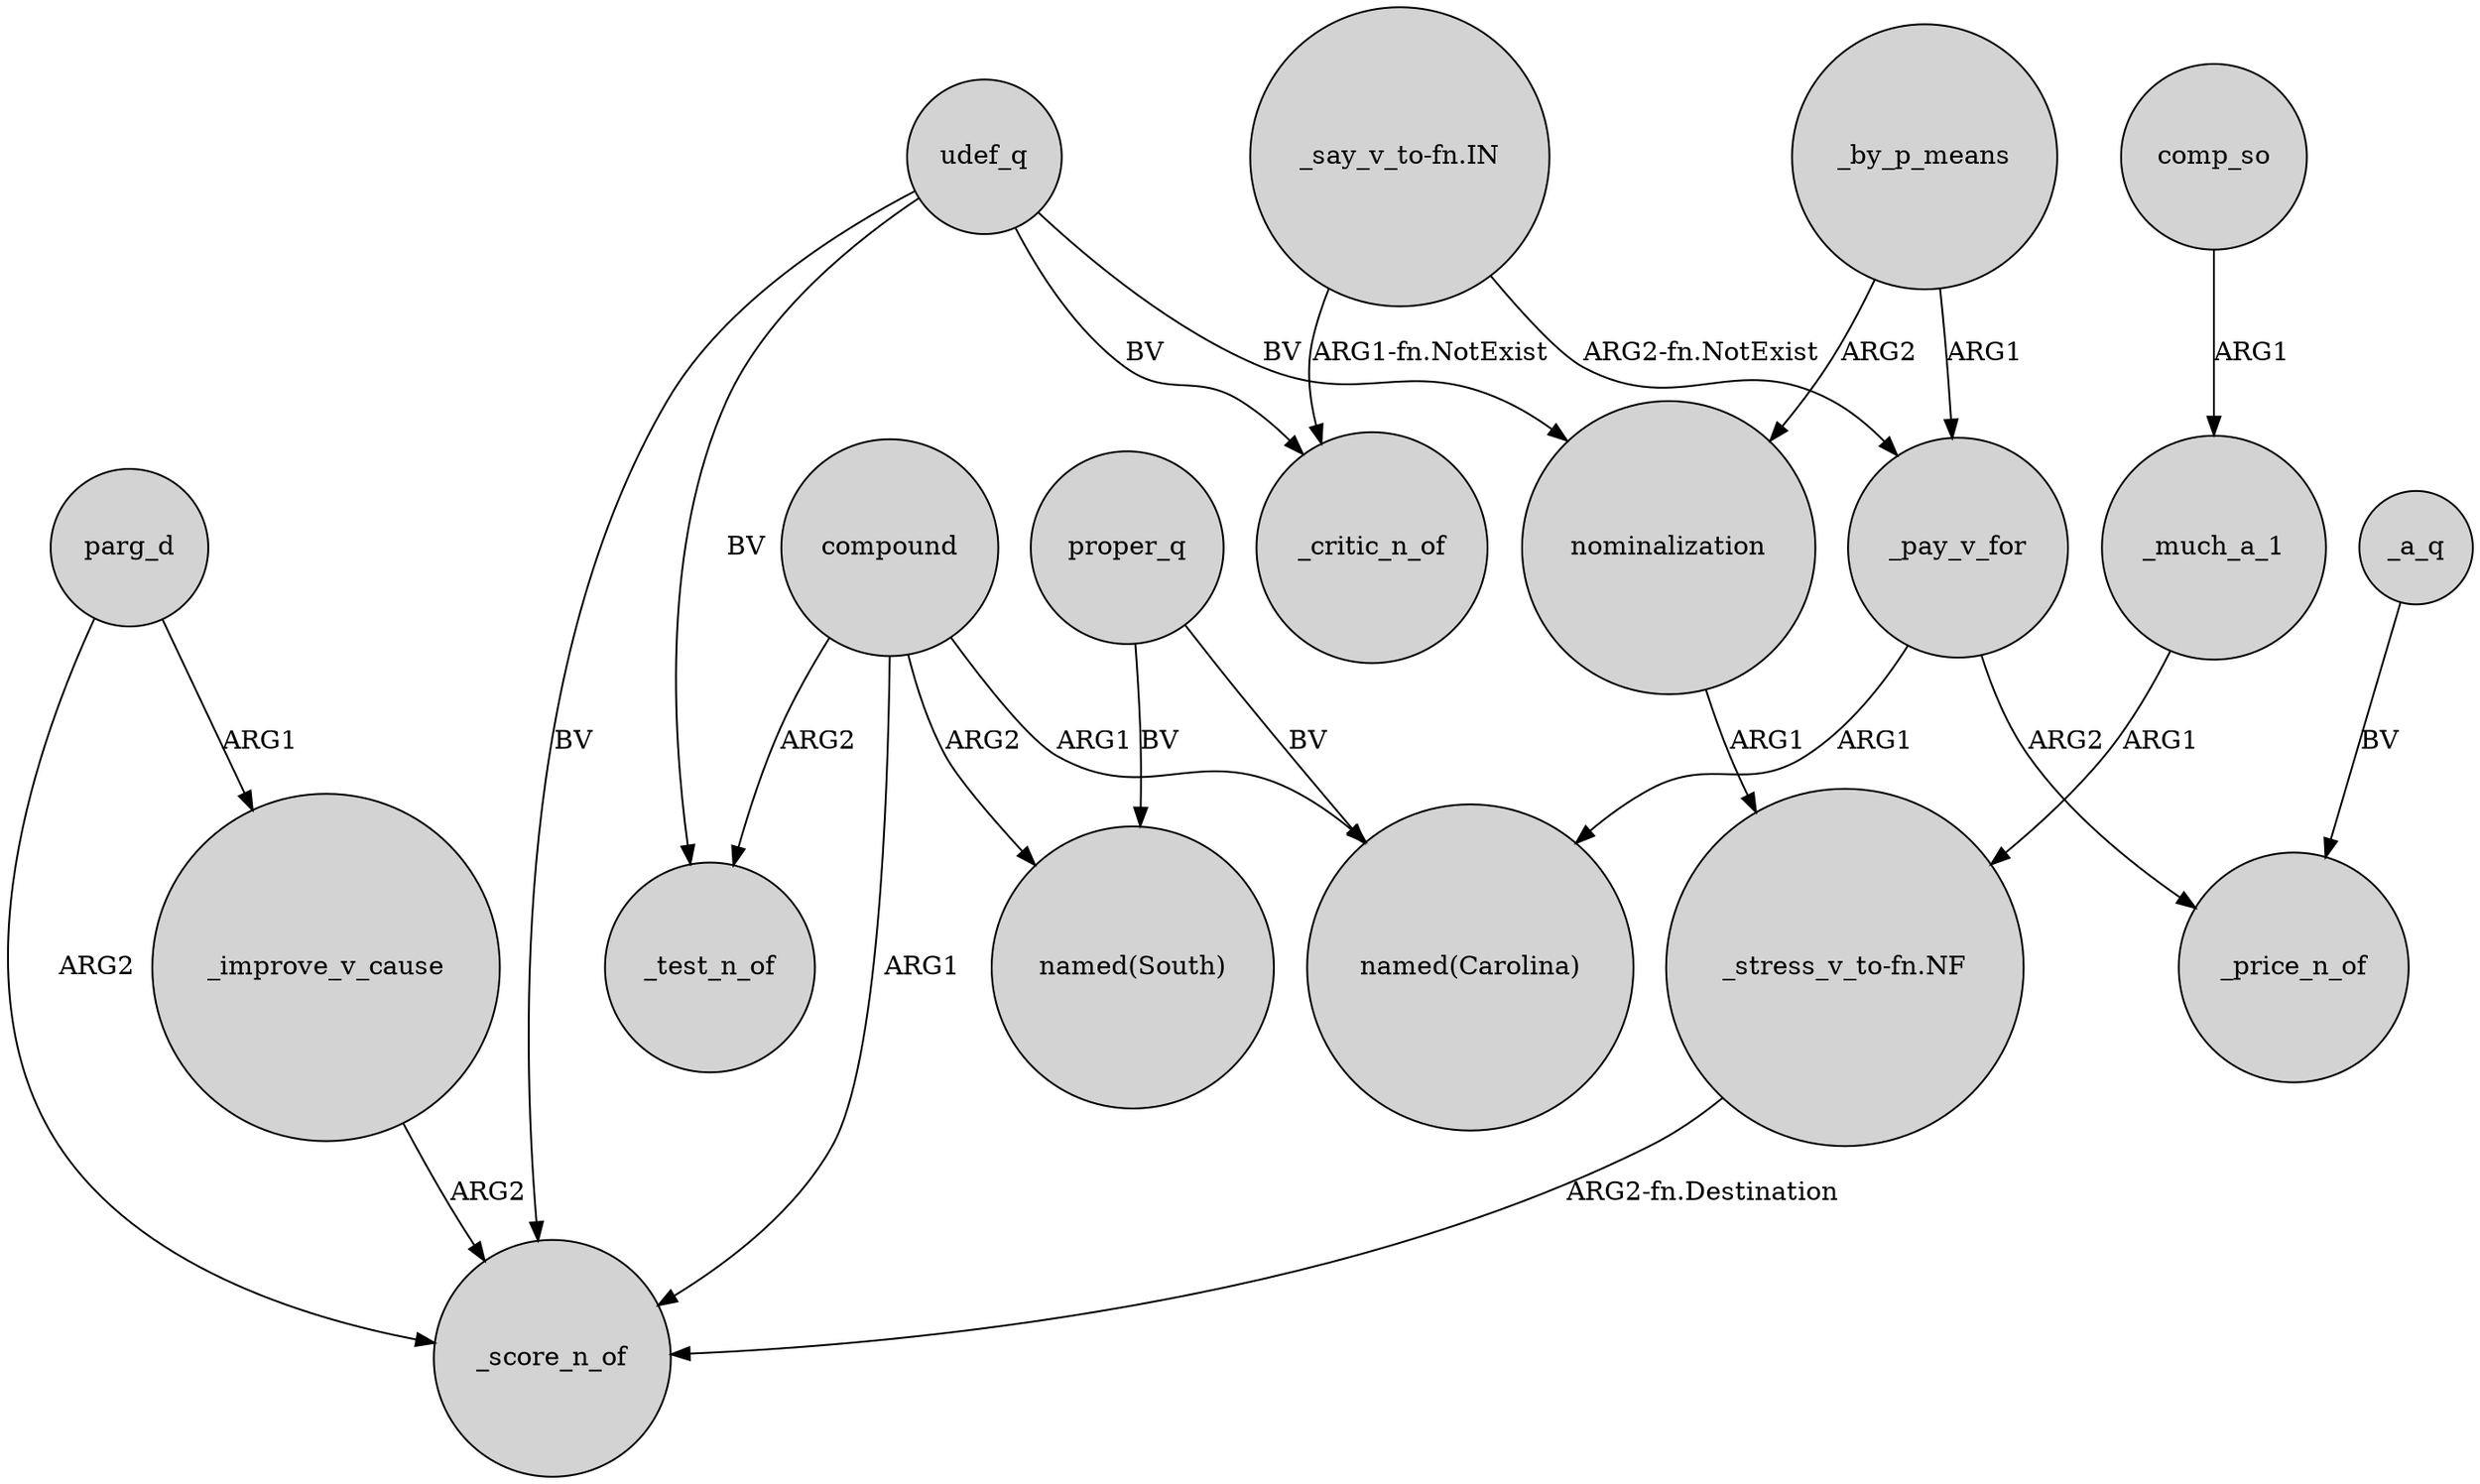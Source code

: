 digraph {
	node [shape=circle style=filled]
	compound -> _score_n_of [label=ARG1]
	compound -> "named(South)" [label=ARG2]
	_by_p_means -> nominalization [label=ARG2]
	parg_d -> _score_n_of [label=ARG2]
	"_say_v_to-fn.IN" -> _critic_n_of [label="ARG1-fn.NotExist"]
	udef_q -> _test_n_of [label=BV]
	udef_q -> _critic_n_of [label=BV]
	nominalization -> "_stress_v_to-fn.NF" [label=ARG1]
	compound -> _test_n_of [label=ARG2]
	comp_so -> _much_a_1 [label=ARG1]
	_much_a_1 -> "_stress_v_to-fn.NF" [label=ARG1]
	"_stress_v_to-fn.NF" -> _score_n_of [label="ARG2-fn.Destination"]
	_pay_v_for -> _price_n_of [label=ARG2]
	parg_d -> _improve_v_cause [label=ARG1]
	compound -> "named(Carolina)" [label=ARG1]
	udef_q -> nominalization [label=BV]
	udef_q -> _score_n_of [label=BV]
	_pay_v_for -> "named(Carolina)" [label=ARG1]
	"_say_v_to-fn.IN" -> _pay_v_for [label="ARG2-fn.NotExist"]
	_by_p_means -> _pay_v_for [label=ARG1]
	_improve_v_cause -> _score_n_of [label=ARG2]
	proper_q -> "named(Carolina)" [label=BV]
	proper_q -> "named(South)" [label=BV]
	_a_q -> _price_n_of [label=BV]
}
